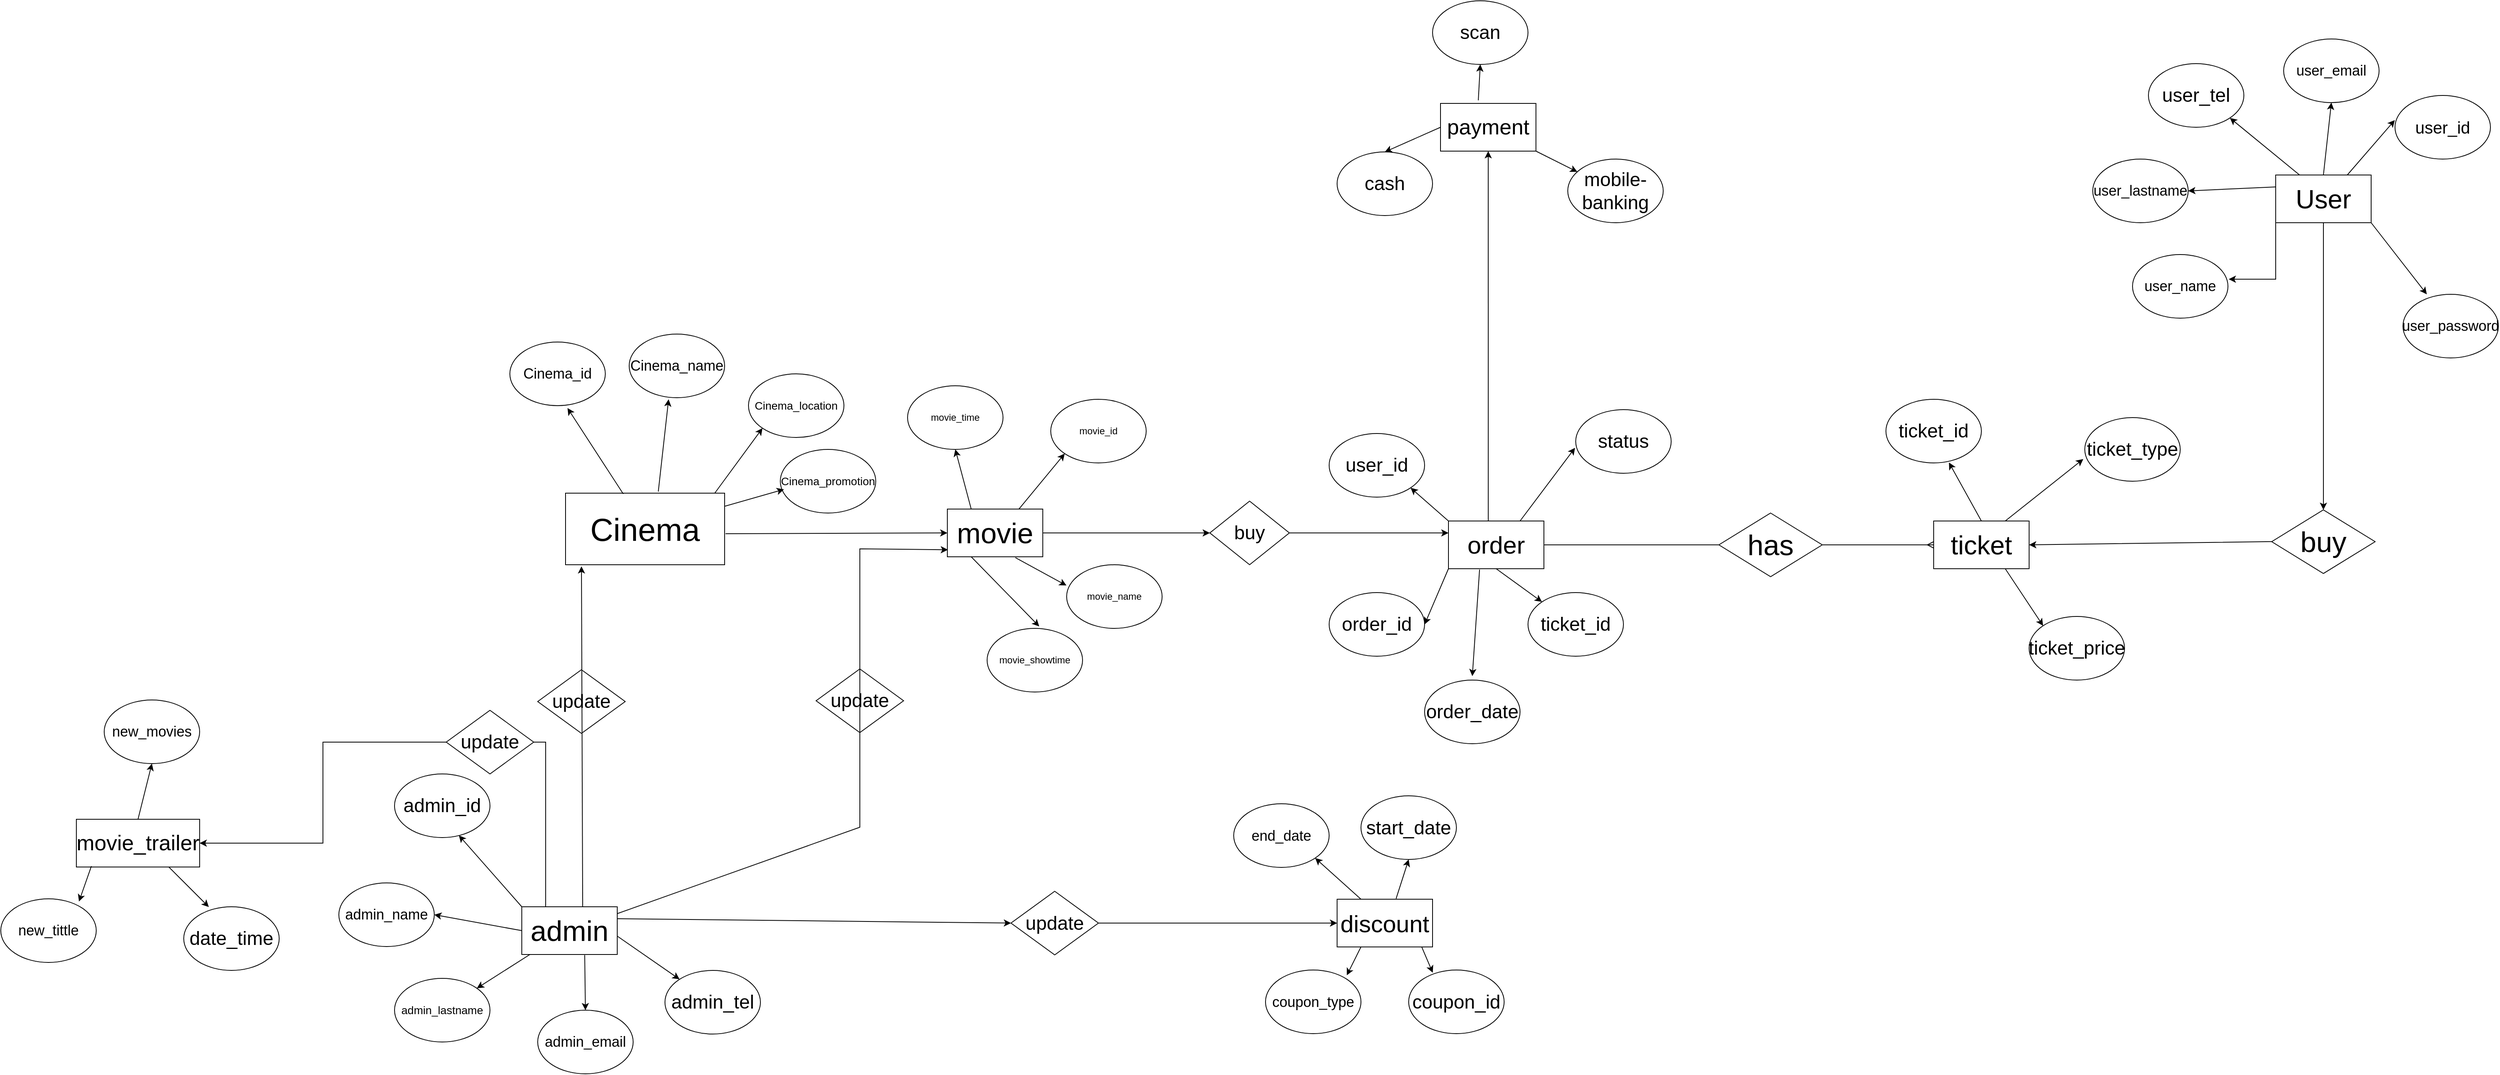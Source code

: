 <mxfile version="21.1.1" type="github">
  <diagram name="Page-1" id="Eb4JMOHM5LO05hsW5jEW">
    <mxGraphModel dx="3042" dy="1317" grid="1" gridSize="10" guides="1" tooltips="1" connect="1" arrows="1" fold="1" page="1" pageScale="1" pageWidth="1169" pageHeight="827" math="0" shadow="0">
      <root>
        <mxCell id="0" />
        <mxCell id="1" parent="0" />
        <mxCell id="aHzTUcXBhPAwV65jqaBN-1" value="&lt;font style=&quot;font-size: 40px;&quot;&gt;Cinema&lt;/font&gt;" style="rounded=0;whiteSpace=wrap;html=1;" parent="1" vertex="1">
          <mxGeometry x="-1290" y="300" width="200" height="90" as="geometry" />
        </mxCell>
        <mxCell id="aHzTUcXBhPAwV65jqaBN-5" value="&lt;font style=&quot;font-size: 14px;&quot;&gt;Cinema_location&lt;/font&gt;" style="ellipse;whiteSpace=wrap;html=1;" parent="1" vertex="1">
          <mxGeometry x="-1060" y="150" width="120" height="80" as="geometry" />
        </mxCell>
        <mxCell id="aHzTUcXBhPAwV65jqaBN-6" value="&lt;font style=&quot;font-size: 18px;&quot;&gt;Cinema_name&lt;/font&gt;" style="ellipse;whiteSpace=wrap;html=1;" parent="1" vertex="1">
          <mxGeometry x="-1210" y="100" width="120" height="80" as="geometry" />
        </mxCell>
        <mxCell id="aHzTUcXBhPAwV65jqaBN-7" value="&lt;font style=&quot;font-size: 18px;&quot;&gt;Cinema_id&lt;/font&gt;" style="ellipse;whiteSpace=wrap;html=1;" parent="1" vertex="1">
          <mxGeometry x="-1360" y="110" width="120" height="80" as="geometry" />
        </mxCell>
        <mxCell id="aHzTUcXBhPAwV65jqaBN-8" value="&lt;font style=&quot;font-size: 14px;&quot;&gt;Cinema_promotion&lt;/font&gt;" style="ellipse;whiteSpace=wrap;html=1;" parent="1" vertex="1">
          <mxGeometry x="-1020" y="245" width="120" height="80" as="geometry" />
        </mxCell>
        <mxCell id="aHzTUcXBhPAwV65jqaBN-13" value="" style="endArrow=classic;html=1;rounded=0;" parent="1" source="aHzTUcXBhPAwV65jqaBN-1" edge="1">
          <mxGeometry width="50" height="50" relative="1" as="geometry">
            <mxPoint x="-1230" y="330" as="sourcePoint" />
            <mxPoint x="-1015.456" y="295.27" as="targetPoint" />
          </mxGeometry>
        </mxCell>
        <mxCell id="aHzTUcXBhPAwV65jqaBN-14" value="" style="endArrow=classic;html=1;rounded=0;exitX=0.938;exitY=0;exitDx=0;exitDy=0;exitPerimeter=0;entryX=0;entryY=1;entryDx=0;entryDy=0;" parent="1" source="aHzTUcXBhPAwV65jqaBN-1" target="aHzTUcXBhPAwV65jqaBN-5" edge="1">
          <mxGeometry width="50" height="50" relative="1" as="geometry">
            <mxPoint x="-1080" y="327" as="sourcePoint" />
            <mxPoint x="-1005" y="306" as="targetPoint" />
          </mxGeometry>
        </mxCell>
        <mxCell id="aHzTUcXBhPAwV65jqaBN-15" value="" style="endArrow=classic;html=1;rounded=0;entryX=0.413;entryY=1.025;entryDx=0;entryDy=0;entryPerimeter=0;exitX=0.583;exitY=-0.022;exitDx=0;exitDy=0;exitPerimeter=0;" parent="1" source="aHzTUcXBhPAwV65jqaBN-1" target="aHzTUcXBhPAwV65jqaBN-6" edge="1">
          <mxGeometry width="50" height="50" relative="1" as="geometry">
            <mxPoint x="-1230" y="330" as="sourcePoint" />
            <mxPoint x="-1180" y="280" as="targetPoint" />
          </mxGeometry>
        </mxCell>
        <mxCell id="aHzTUcXBhPAwV65jqaBN-16" value="" style="endArrow=classic;html=1;rounded=0;entryX=0.604;entryY=1.038;entryDx=0;entryDy=0;entryPerimeter=0;exitX=0.363;exitY=0.011;exitDx=0;exitDy=0;exitPerimeter=0;" parent="1" source="aHzTUcXBhPAwV65jqaBN-1" target="aHzTUcXBhPAwV65jqaBN-7" edge="1">
          <mxGeometry width="50" height="50" relative="1" as="geometry">
            <mxPoint x="-1230" y="330" as="sourcePoint" />
            <mxPoint x="-1180" y="280" as="targetPoint" />
          </mxGeometry>
        </mxCell>
        <mxCell id="aHzTUcXBhPAwV65jqaBN-26" style="edgeStyle=orthogonalEdgeStyle;rounded=0;orthogonalLoop=1;jettySize=auto;html=1;exitX=0;exitY=1;exitDx=0;exitDy=0;entryX=1.008;entryY=0.387;entryDx=0;entryDy=0;entryPerimeter=0;" parent="1" source="aHzTUcXBhPAwV65jqaBN-17" target="aHzTUcXBhPAwV65jqaBN-20" edge="1">
          <mxGeometry relative="1" as="geometry" />
        </mxCell>
        <mxCell id="aHzTUcXBhPAwV65jqaBN-17" value="&lt;font style=&quot;font-size: 33px;&quot;&gt;User&lt;/font&gt;" style="whiteSpace=wrap;html=1;" parent="1" vertex="1">
          <mxGeometry x="860" y="-100" width="120" height="60" as="geometry" />
        </mxCell>
        <mxCell id="aHzTUcXBhPAwV65jqaBN-18" value="&lt;font style=&quot;font-size: 18px;&quot;&gt;user_password&lt;/font&gt;" style="ellipse;whiteSpace=wrap;html=1;" parent="1" vertex="1">
          <mxGeometry x="1020" y="50" width="120" height="80" as="geometry" />
        </mxCell>
        <mxCell id="aHzTUcXBhPAwV65jqaBN-19" value="&lt;font style=&quot;font-size: 18px;&quot;&gt;user_email&lt;/font&gt;" style="ellipse;whiteSpace=wrap;html=1;" parent="1" vertex="1">
          <mxGeometry x="870" y="-271" width="120" height="80" as="geometry" />
        </mxCell>
        <mxCell id="aHzTUcXBhPAwV65jqaBN-20" value="&lt;font style=&quot;font-size: 18px;&quot;&gt;user_name&lt;/font&gt;" style="ellipse;whiteSpace=wrap;html=1;" parent="1" vertex="1">
          <mxGeometry x="680" width="120" height="80" as="geometry" />
        </mxCell>
        <mxCell id="aHzTUcXBhPAwV65jqaBN-21" value="&lt;font style=&quot;font-size: 18px;&quot;&gt;user_lastname&lt;/font&gt;" style="ellipse;whiteSpace=wrap;html=1;" parent="1" vertex="1">
          <mxGeometry x="630" y="-120" width="120" height="80" as="geometry" />
        </mxCell>
        <mxCell id="aHzTUcXBhPAwV65jqaBN-22" value="&lt;font style=&quot;font-size: 24px;&quot;&gt;user_tel&lt;/font&gt;" style="ellipse;whiteSpace=wrap;html=1;" parent="1" vertex="1">
          <mxGeometry x="700" y="-240" width="120" height="80" as="geometry" />
        </mxCell>
        <mxCell id="aHzTUcXBhPAwV65jqaBN-23" value="&lt;font style=&quot;font-size: 21px;&quot;&gt;user_id&lt;/font&gt;" style="ellipse;whiteSpace=wrap;html=1;" parent="1" vertex="1">
          <mxGeometry x="1010" y="-200" width="120" height="80" as="geometry" />
        </mxCell>
        <mxCell id="aHzTUcXBhPAwV65jqaBN-24" value="" style="endArrow=classic;html=1;rounded=0;exitX=0.25;exitY=0;exitDx=0;exitDy=0;entryX=1;entryY=1;entryDx=0;entryDy=0;" parent="1" source="aHzTUcXBhPAwV65jqaBN-17" target="aHzTUcXBhPAwV65jqaBN-22" edge="1">
          <mxGeometry width="50" height="50" relative="1" as="geometry">
            <mxPoint x="1040" y="-10" as="sourcePoint" />
            <mxPoint x="1090" y="-60" as="targetPoint" />
          </mxGeometry>
        </mxCell>
        <mxCell id="aHzTUcXBhPAwV65jqaBN-25" value="" style="endArrow=classic;html=1;rounded=0;exitX=0;exitY=0.25;exitDx=0;exitDy=0;entryX=1;entryY=0.5;entryDx=0;entryDy=0;" parent="1" source="aHzTUcXBhPAwV65jqaBN-17" target="aHzTUcXBhPAwV65jqaBN-21" edge="1">
          <mxGeometry width="50" height="50" relative="1" as="geometry">
            <mxPoint x="1040" y="-10" as="sourcePoint" />
            <mxPoint x="1090" y="-60" as="targetPoint" />
          </mxGeometry>
        </mxCell>
        <mxCell id="aHzTUcXBhPAwV65jqaBN-28" value="" style="endArrow=classic;html=1;rounded=0;exitX=1;exitY=1;exitDx=0;exitDy=0;entryX=0.25;entryY=0;entryDx=0;entryDy=0;entryPerimeter=0;" parent="1" source="aHzTUcXBhPAwV65jqaBN-17" target="aHzTUcXBhPAwV65jqaBN-18" edge="1">
          <mxGeometry width="50" height="50" relative="1" as="geometry">
            <mxPoint x="1040" y="-10" as="sourcePoint" />
            <mxPoint x="1090" y="-60" as="targetPoint" />
          </mxGeometry>
        </mxCell>
        <mxCell id="aHzTUcXBhPAwV65jqaBN-29" value="" style="endArrow=classic;html=1;rounded=0;exitX=0.75;exitY=0;exitDx=0;exitDy=0;entryX=-0.002;entryY=0.387;entryDx=0;entryDy=0;entryPerimeter=0;" parent="1" source="aHzTUcXBhPAwV65jqaBN-17" target="aHzTUcXBhPAwV65jqaBN-23" edge="1">
          <mxGeometry width="50" height="50" relative="1" as="geometry">
            <mxPoint x="1040" y="-10" as="sourcePoint" />
            <mxPoint x="1090" y="-60" as="targetPoint" />
          </mxGeometry>
        </mxCell>
        <mxCell id="aHzTUcXBhPAwV65jqaBN-39" value="&lt;font style=&quot;font-size: 33px;&quot;&gt;ticket&lt;/font&gt;" style="whiteSpace=wrap;html=1;" parent="1" vertex="1">
          <mxGeometry x="430" y="335" width="120" height="60" as="geometry" />
        </mxCell>
        <mxCell id="aHzTUcXBhPAwV65jqaBN-40" value="&lt;font style=&quot;font-size: 24px;&quot;&gt;ticket_id&lt;/font&gt;" style="ellipse;whiteSpace=wrap;html=1;" parent="1" vertex="1">
          <mxGeometry x="370" y="182" width="120" height="80" as="geometry" />
        </mxCell>
        <mxCell id="aHzTUcXBhPAwV65jqaBN-41" value="&lt;font style=&quot;font-size: 24px;&quot;&gt;ticket_price&lt;/font&gt;" style="ellipse;whiteSpace=wrap;html=1;" parent="1" vertex="1">
          <mxGeometry x="550" y="455" width="120" height="80" as="geometry" />
        </mxCell>
        <mxCell id="aHzTUcXBhPAwV65jqaBN-42" value="&lt;font style=&quot;font-size: 24px;&quot;&gt;ticket_type&lt;/font&gt;" style="ellipse;whiteSpace=wrap;html=1;" parent="1" vertex="1">
          <mxGeometry x="620" y="205" width="120" height="80" as="geometry" />
        </mxCell>
        <mxCell id="aHzTUcXBhPAwV65jqaBN-44" value="" style="endArrow=classic;html=1;rounded=0;entryX=0.66;entryY=0.993;entryDx=0;entryDy=0;exitX=0.5;exitY=0;exitDx=0;exitDy=0;entryPerimeter=0;" parent="1" source="aHzTUcXBhPAwV65jqaBN-39" target="aHzTUcXBhPAwV65jqaBN-40" edge="1">
          <mxGeometry width="50" height="50" relative="1" as="geometry">
            <mxPoint x="460" y="405" as="sourcePoint" />
            <mxPoint x="510" y="355" as="targetPoint" />
          </mxGeometry>
        </mxCell>
        <mxCell id="aHzTUcXBhPAwV65jqaBN-45" value="" style="endArrow=classic;html=1;rounded=0;entryX=0;entryY=0;entryDx=0;entryDy=0;exitX=0.75;exitY=1;exitDx=0;exitDy=0;" parent="1" source="aHzTUcXBhPAwV65jqaBN-39" target="aHzTUcXBhPAwV65jqaBN-41" edge="1">
          <mxGeometry width="50" height="50" relative="1" as="geometry">
            <mxPoint x="460" y="405" as="sourcePoint" />
            <mxPoint x="510" y="355" as="targetPoint" />
          </mxGeometry>
        </mxCell>
        <mxCell id="aHzTUcXBhPAwV65jqaBN-46" value="" style="endArrow=classic;html=1;rounded=0;entryX=-0.016;entryY=0.652;entryDx=0;entryDy=0;entryPerimeter=0;exitX=0.75;exitY=0;exitDx=0;exitDy=0;" parent="1" source="aHzTUcXBhPAwV65jqaBN-39" target="aHzTUcXBhPAwV65jqaBN-42" edge="1">
          <mxGeometry width="50" height="50" relative="1" as="geometry">
            <mxPoint x="460" y="405" as="sourcePoint" />
            <mxPoint x="510" y="355" as="targetPoint" />
          </mxGeometry>
        </mxCell>
        <mxCell id="aHzTUcXBhPAwV65jqaBN-48" value="&lt;font style=&quot;font-size: 27px;&quot;&gt;movie_trailer&lt;/font&gt;" style="rounded=0;whiteSpace=wrap;html=1;" parent="1" vertex="1">
          <mxGeometry x="-1905" y="710" width="155" height="60" as="geometry" />
        </mxCell>
        <mxCell id="aHzTUcXBhPAwV65jqaBN-49" value="&lt;font style=&quot;font-size: 18px;&quot;&gt;new_movies&lt;/font&gt;" style="ellipse;whiteSpace=wrap;html=1;" parent="1" vertex="1">
          <mxGeometry x="-1870" y="560" width="120" height="80" as="geometry" />
        </mxCell>
        <mxCell id="aHzTUcXBhPAwV65jqaBN-50" value="&lt;font style=&quot;font-size: 18px;&quot;&gt;new_tittle&lt;/font&gt;" style="ellipse;whiteSpace=wrap;html=1;" parent="1" vertex="1">
          <mxGeometry x="-2000" y="810" width="120" height="80" as="geometry" />
        </mxCell>
        <mxCell id="aHzTUcXBhPAwV65jqaBN-54" value="&lt;font style=&quot;font-size: 24px;&quot;&gt;date_time&lt;/font&gt;" style="ellipse;whiteSpace=wrap;html=1;" parent="1" vertex="1">
          <mxGeometry x="-1770" y="820" width="120" height="80" as="geometry" />
        </mxCell>
        <mxCell id="aHzTUcXBhPAwV65jqaBN-55" value="" style="endArrow=classic;html=1;rounded=0;entryX=0.5;entryY=1;entryDx=0;entryDy=0;exitX=0.5;exitY=0;exitDx=0;exitDy=0;" parent="1" source="aHzTUcXBhPAwV65jqaBN-48" target="aHzTUcXBhPAwV65jqaBN-49" edge="1">
          <mxGeometry width="50" height="50" relative="1" as="geometry">
            <mxPoint x="-2000" y="760" as="sourcePoint" />
            <mxPoint x="-1950" y="710" as="targetPoint" />
          </mxGeometry>
        </mxCell>
        <mxCell id="aHzTUcXBhPAwV65jqaBN-56" value="" style="endArrow=classic;html=1;rounded=0;entryX=0.819;entryY=0.042;entryDx=0;entryDy=0;entryPerimeter=0;exitX=0.122;exitY=0.982;exitDx=0;exitDy=0;exitPerimeter=0;" parent="1" source="aHzTUcXBhPAwV65jqaBN-48" target="aHzTUcXBhPAwV65jqaBN-50" edge="1">
          <mxGeometry width="50" height="50" relative="1" as="geometry">
            <mxPoint x="-1860" y="780" as="sourcePoint" />
            <mxPoint x="-1950" y="710" as="targetPoint" />
          </mxGeometry>
        </mxCell>
        <mxCell id="aHzTUcXBhPAwV65jqaBN-57" value="" style="endArrow=classic;html=1;rounded=0;entryX=0.263;entryY=0.004;entryDx=0;entryDy=0;entryPerimeter=0;exitX=0.75;exitY=1;exitDx=0;exitDy=0;" parent="1" source="aHzTUcXBhPAwV65jqaBN-48" target="aHzTUcXBhPAwV65jqaBN-54" edge="1">
          <mxGeometry width="50" height="50" relative="1" as="geometry">
            <mxPoint x="-2000" y="760" as="sourcePoint" />
            <mxPoint x="-1940" y="700" as="targetPoint" />
          </mxGeometry>
        </mxCell>
        <mxCell id="aHzTUcXBhPAwV65jqaBN-58" value="&lt;font style=&quot;font-size: 27px;&quot;&gt;payment&lt;/font&gt;" style="whiteSpace=wrap;html=1;" parent="1" vertex="1">
          <mxGeometry x="-190" y="-190" width="120" height="60" as="geometry" />
        </mxCell>
        <mxCell id="aHzTUcXBhPAwV65jqaBN-59" value="&lt;font style=&quot;font-size: 24px;&quot;&gt;mobile-banking&lt;/font&gt;" style="ellipse;whiteSpace=wrap;html=1;" parent="1" vertex="1">
          <mxGeometry x="-30" y="-120" width="120" height="80" as="geometry" />
        </mxCell>
        <mxCell id="aHzTUcXBhPAwV65jqaBN-60" value="&lt;font style=&quot;font-size: 24px;&quot;&gt;cash&lt;/font&gt;" style="ellipse;whiteSpace=wrap;html=1;" parent="1" vertex="1">
          <mxGeometry x="-320" y="-129" width="120" height="80" as="geometry" />
        </mxCell>
        <mxCell id="aHzTUcXBhPAwV65jqaBN-61" value="&lt;font style=&quot;font-size: 24px;&quot;&gt;scan&lt;/font&gt;" style="ellipse;whiteSpace=wrap;html=1;" parent="1" vertex="1">
          <mxGeometry x="-200" y="-319" width="120" height="80" as="geometry" />
        </mxCell>
        <mxCell id="aHzTUcXBhPAwV65jqaBN-62" value="" style="endArrow=classic;html=1;rounded=0;entryX=0.5;entryY=1;entryDx=0;entryDy=0;exitX=0.396;exitY=-0.065;exitDx=0;exitDy=0;exitPerimeter=0;" parent="1" source="aHzTUcXBhPAwV65jqaBN-58" target="aHzTUcXBhPAwV65jqaBN-61" edge="1">
          <mxGeometry width="50" height="50" relative="1" as="geometry">
            <mxPoint x="-170" y="-210" as="sourcePoint" />
            <mxPoint x="-120" y="-260" as="targetPoint" />
          </mxGeometry>
        </mxCell>
        <mxCell id="aHzTUcXBhPAwV65jqaBN-63" value="" style="endArrow=classic;html=1;rounded=0;entryX=0.5;entryY=0;entryDx=0;entryDy=0;exitX=0;exitY=0.5;exitDx=0;exitDy=0;" parent="1" source="aHzTUcXBhPAwV65jqaBN-58" target="aHzTUcXBhPAwV65jqaBN-60" edge="1">
          <mxGeometry width="50" height="50" relative="1" as="geometry">
            <mxPoint x="-250" y="-169" as="sourcePoint" />
            <mxPoint x="-358" y="-177" as="targetPoint" />
          </mxGeometry>
        </mxCell>
        <mxCell id="aHzTUcXBhPAwV65jqaBN-64" value="" style="endArrow=classic;html=1;rounded=0;exitX=1;exitY=1;exitDx=0;exitDy=0;" parent="1" source="aHzTUcXBhPAwV65jqaBN-58" target="aHzTUcXBhPAwV65jqaBN-59" edge="1">
          <mxGeometry width="50" height="50" relative="1" as="geometry">
            <mxPoint x="-170" y="-140" as="sourcePoint" />
            <mxPoint x="-228" y="-128" as="targetPoint" />
          </mxGeometry>
        </mxCell>
        <mxCell id="aHzTUcXBhPAwV65jqaBN-65" value="&lt;font style=&quot;font-size: 31px;&quot;&gt;order&lt;/font&gt;" style="whiteSpace=wrap;html=1;" parent="1" vertex="1">
          <mxGeometry x="-180" y="335" width="120" height="60" as="geometry" />
        </mxCell>
        <mxCell id="aHzTUcXBhPAwV65jqaBN-66" value="&lt;font style=&quot;font-size: 24px;&quot;&gt;user_id&lt;/font&gt;" style="ellipse;whiteSpace=wrap;html=1;" parent="1" vertex="1">
          <mxGeometry x="-330" y="225" width="120" height="80" as="geometry" />
        </mxCell>
        <mxCell id="aHzTUcXBhPAwV65jqaBN-67" value="&lt;font style=&quot;font-size: 24px;&quot;&gt;order_id&lt;/font&gt;" style="ellipse;whiteSpace=wrap;html=1;" parent="1" vertex="1">
          <mxGeometry x="-330" y="425" width="120" height="80" as="geometry" />
        </mxCell>
        <mxCell id="aHzTUcXBhPAwV65jqaBN-68" value="&lt;font style=&quot;font-size: 24px;&quot;&gt;order_date&lt;/font&gt;" style="ellipse;whiteSpace=wrap;html=1;" parent="1" vertex="1">
          <mxGeometry x="-210" y="535" width="120" height="80" as="geometry" />
        </mxCell>
        <mxCell id="aHzTUcXBhPAwV65jqaBN-69" value="&lt;font style=&quot;font-size: 24px;&quot;&gt;ticket_id&lt;/font&gt;" style="ellipse;whiteSpace=wrap;html=1;" parent="1" vertex="1">
          <mxGeometry x="-80" y="425" width="120" height="80" as="geometry" />
        </mxCell>
        <mxCell id="aHzTUcXBhPAwV65jqaBN-70" value="&lt;font style=&quot;font-size: 24px;&quot;&gt;status&lt;/font&gt;" style="ellipse;whiteSpace=wrap;html=1;" parent="1" vertex="1">
          <mxGeometry x="-20" y="195" width="120" height="80" as="geometry" />
        </mxCell>
        <mxCell id="aHzTUcXBhPAwV65jqaBN-71" value="" style="endArrow=classic;html=1;rounded=0;entryX=1;entryY=1;entryDx=0;entryDy=0;exitX=0;exitY=0;exitDx=0;exitDy=0;" parent="1" source="aHzTUcXBhPAwV65jqaBN-65" target="aHzTUcXBhPAwV65jqaBN-66" edge="1">
          <mxGeometry width="50" height="50" relative="1" as="geometry">
            <mxPoint x="-320" y="305" as="sourcePoint" />
            <mxPoint x="-270" y="255" as="targetPoint" />
          </mxGeometry>
        </mxCell>
        <mxCell id="aHzTUcXBhPAwV65jqaBN-74" value="" style="endArrow=classic;html=1;rounded=0;entryX=1;entryY=0.5;entryDx=0;entryDy=0;exitX=0;exitY=1;exitDx=0;exitDy=0;" parent="1" source="aHzTUcXBhPAwV65jqaBN-65" target="aHzTUcXBhPAwV65jqaBN-67" edge="1">
          <mxGeometry width="50" height="50" relative="1" as="geometry">
            <mxPoint x="-150" y="365" as="sourcePoint" />
            <mxPoint x="-198" y="323" as="targetPoint" />
          </mxGeometry>
        </mxCell>
        <mxCell id="aHzTUcXBhPAwV65jqaBN-75" value="" style="endArrow=classic;html=1;rounded=0;entryX=0;entryY=0;entryDx=0;entryDy=0;exitX=0.5;exitY=1;exitDx=0;exitDy=0;" parent="1" source="aHzTUcXBhPAwV65jqaBN-65" target="aHzTUcXBhPAwV65jqaBN-69" edge="1">
          <mxGeometry width="50" height="50" relative="1" as="geometry">
            <mxPoint x="-320" y="305" as="sourcePoint" />
            <mxPoint x="-270" y="255" as="targetPoint" />
          </mxGeometry>
        </mxCell>
        <mxCell id="aHzTUcXBhPAwV65jqaBN-76" value="" style="endArrow=classic;html=1;rounded=0;exitX=0.326;exitY=1.018;exitDx=0;exitDy=0;exitPerimeter=0;" parent="1" source="aHzTUcXBhPAwV65jqaBN-65" edge="1">
          <mxGeometry width="50" height="50" relative="1" as="geometry">
            <mxPoint x="-180" y="395" as="sourcePoint" />
            <mxPoint x="-150" y="530" as="targetPoint" />
          </mxGeometry>
        </mxCell>
        <mxCell id="aHzTUcXBhPAwV65jqaBN-77" value="" style="endArrow=classic;html=1;rounded=0;entryX=-0.007;entryY=0.6;entryDx=0;entryDy=0;entryPerimeter=0;exitX=0.75;exitY=0;exitDx=0;exitDy=0;" parent="1" source="aHzTUcXBhPAwV65jqaBN-65" target="aHzTUcXBhPAwV65jqaBN-70" edge="1">
          <mxGeometry width="50" height="50" relative="1" as="geometry">
            <mxPoint x="-180" y="395" as="sourcePoint" />
            <mxPoint x="-130" y="345" as="targetPoint" />
          </mxGeometry>
        </mxCell>
        <mxCell id="aHzTUcXBhPAwV65jqaBN-81" value="" style="edgeStyle=entityRelationEdgeStyle;fontSize=12;html=1;endArrow=ERmany;rounded=0;exitX=1;exitY=0.5;exitDx=0;exitDy=0;entryX=0;entryY=0.5;entryDx=0;entryDy=0;" parent="1" source="aHzTUcXBhPAwV65jqaBN-65" target="aHzTUcXBhPAwV65jqaBN-39" edge="1">
          <mxGeometry width="100" height="100" relative="1" as="geometry">
            <mxPoint x="140" y="455" as="sourcePoint" />
            <mxPoint x="240" y="355" as="targetPoint" />
          </mxGeometry>
        </mxCell>
        <mxCell id="aHzTUcXBhPAwV65jqaBN-87" value="&lt;font style=&quot;font-size: 24px;&quot;&gt;buy&lt;/font&gt;" style="rhombus;whiteSpace=wrap;html=1;" parent="1" vertex="1">
          <mxGeometry x="-480" y="310" width="100" height="80" as="geometry" />
        </mxCell>
        <mxCell id="aHzTUcXBhPAwV65jqaBN-89" value="" style="endArrow=classic;html=1;rounded=0;exitX=1;exitY=0.5;exitDx=0;exitDy=0;entryX=0;entryY=0.25;entryDx=0;entryDy=0;" parent="1" source="aHzTUcXBhPAwV65jqaBN-87" target="aHzTUcXBhPAwV65jqaBN-65" edge="1">
          <mxGeometry width="50" height="50" relative="1" as="geometry">
            <mxPoint x="-260" y="402" as="sourcePoint" />
            <mxPoint x="-210" y="352" as="targetPoint" />
          </mxGeometry>
        </mxCell>
        <mxCell id="aHzTUcXBhPAwV65jqaBN-92" value="&lt;font style=&quot;font-size: 36px;&quot;&gt;has&lt;/font&gt;" style="rhombus;whiteSpace=wrap;html=1;" parent="1" vertex="1">
          <mxGeometry x="160" y="325" width="130" height="80" as="geometry" />
        </mxCell>
        <mxCell id="aHzTUcXBhPAwV65jqaBN-93" value="&lt;font style=&quot;font-size: 36px;&quot;&gt;admin&lt;/font&gt;" style="whiteSpace=wrap;html=1;" parent="1" vertex="1">
          <mxGeometry x="-1345" y="820" width="120" height="60" as="geometry" />
        </mxCell>
        <mxCell id="aHzTUcXBhPAwV65jqaBN-94" value="&lt;font style=&quot;font-size: 14px;&quot;&gt;admin_lastname&lt;/font&gt;" style="ellipse;whiteSpace=wrap;html=1;" parent="1" vertex="1">
          <mxGeometry x="-1505" y="910" width="120" height="80" as="geometry" />
        </mxCell>
        <mxCell id="aHzTUcXBhPAwV65jqaBN-95" value="&lt;font style=&quot;font-size: 18px;&quot;&gt;admin_email&lt;/font&gt;" style="ellipse;whiteSpace=wrap;html=1;" parent="1" vertex="1">
          <mxGeometry x="-1325" y="950" width="120" height="80" as="geometry" />
        </mxCell>
        <mxCell id="aHzTUcXBhPAwV65jqaBN-96" value="&lt;font style=&quot;font-size: 18px;&quot;&gt;admin_name&lt;/font&gt;" style="ellipse;whiteSpace=wrap;html=1;" parent="1" vertex="1">
          <mxGeometry x="-1575" y="790" width="120" height="80" as="geometry" />
        </mxCell>
        <mxCell id="aHzTUcXBhPAwV65jqaBN-97" value="&lt;font style=&quot;font-size: 24px;&quot;&gt;admin_tel&lt;/font&gt;" style="ellipse;whiteSpace=wrap;html=1;" parent="1" vertex="1">
          <mxGeometry x="-1165" y="900" width="120" height="80" as="geometry" />
        </mxCell>
        <mxCell id="aHzTUcXBhPAwV65jqaBN-98" value="&lt;font style=&quot;font-size: 24px;&quot;&gt;admin_id&lt;/font&gt;" style="ellipse;whiteSpace=wrap;html=1;" parent="1" vertex="1">
          <mxGeometry x="-1505" y="653" width="120" height="80" as="geometry" />
        </mxCell>
        <mxCell id="aHzTUcXBhPAwV65jqaBN-99" value="" style="endArrow=classic;html=1;rounded=0;entryX=0.674;entryY=0.965;entryDx=0;entryDy=0;exitX=0;exitY=0;exitDx=0;exitDy=0;entryPerimeter=0;" parent="1" source="aHzTUcXBhPAwV65jqaBN-93" target="aHzTUcXBhPAwV65jqaBN-98" edge="1">
          <mxGeometry width="50" height="50" relative="1" as="geometry">
            <mxPoint x="-1165" y="790" as="sourcePoint" />
            <mxPoint x="-1115" y="740" as="targetPoint" />
          </mxGeometry>
        </mxCell>
        <mxCell id="aHzTUcXBhPAwV65jqaBN-100" value="" style="endArrow=classic;html=1;rounded=0;exitX=1;exitY=0.615;exitDx=0;exitDy=0;exitPerimeter=0;" parent="1" source="aHzTUcXBhPAwV65jqaBN-93" target="aHzTUcXBhPAwV65jqaBN-97" edge="1">
          <mxGeometry width="50" height="50" relative="1" as="geometry">
            <mxPoint x="-1215" y="845" as="sourcePoint" />
            <mxPoint x="-1105" y="840" as="targetPoint" />
          </mxGeometry>
        </mxCell>
        <mxCell id="aHzTUcXBhPAwV65jqaBN-101" value="" style="endArrow=classic;html=1;rounded=0;entryX=0.5;entryY=0;entryDx=0;entryDy=0;exitX=0.659;exitY=1.012;exitDx=0;exitDy=0;exitPerimeter=0;" parent="1" source="aHzTUcXBhPAwV65jqaBN-93" target="aHzTUcXBhPAwV65jqaBN-95" edge="1">
          <mxGeometry width="50" height="50" relative="1" as="geometry">
            <mxPoint x="-1165" y="790" as="sourcePoint" />
            <mxPoint x="-1115" y="740" as="targetPoint" />
          </mxGeometry>
        </mxCell>
        <mxCell id="aHzTUcXBhPAwV65jqaBN-102" value="" style="endArrow=classic;html=1;rounded=0;exitX=0.088;exitY=0.996;exitDx=0;exitDy=0;exitPerimeter=0;" parent="1" source="aHzTUcXBhPAwV65jqaBN-93" target="aHzTUcXBhPAwV65jqaBN-94" edge="1">
          <mxGeometry width="50" height="50" relative="1" as="geometry">
            <mxPoint x="-1165" y="790" as="sourcePoint" />
            <mxPoint x="-1115" y="740" as="targetPoint" />
          </mxGeometry>
        </mxCell>
        <mxCell id="aHzTUcXBhPAwV65jqaBN-103" value="" style="endArrow=classic;html=1;rounded=0;entryX=1;entryY=0.5;entryDx=0;entryDy=0;exitX=0;exitY=0.5;exitDx=0;exitDy=0;" parent="1" source="aHzTUcXBhPAwV65jqaBN-93" target="aHzTUcXBhPAwV65jqaBN-96" edge="1">
          <mxGeometry width="50" height="50" relative="1" as="geometry">
            <mxPoint x="-1165" y="790" as="sourcePoint" />
            <mxPoint x="-1115" y="740" as="targetPoint" />
          </mxGeometry>
        </mxCell>
        <mxCell id="aHzTUcXBhPAwV65jqaBN-104" value="" style="endArrow=classic;html=1;rounded=0;entryX=1;entryY=0.5;entryDx=0;entryDy=0;exitX=0.25;exitY=0;exitDx=0;exitDy=0;" parent="1" source="aHzTUcXBhPAwV65jqaBN-93" target="aHzTUcXBhPAwV65jqaBN-48" edge="1">
          <mxGeometry width="50" height="50" relative="1" as="geometry">
            <mxPoint x="-1045" y="653" as="sourcePoint" />
            <mxPoint x="-995" y="603" as="targetPoint" />
            <Array as="points">
              <mxPoint x="-1315" y="613" />
              <mxPoint x="-1595" y="613" />
              <mxPoint x="-1595" y="740" />
            </Array>
          </mxGeometry>
        </mxCell>
        <mxCell id="aHzTUcXBhPAwV65jqaBN-106" value="&lt;font style=&quot;font-size: 24px;&quot;&gt;update&lt;/font&gt;" style="rhombus;whiteSpace=wrap;html=1;" parent="1" vertex="1">
          <mxGeometry x="-1440" y="573" width="110" height="80" as="geometry" />
        </mxCell>
        <mxCell id="wA279mt4gQ892ym-PbaM-1" value="&lt;font style=&quot;font-size: 30px;&quot;&gt;discount&lt;/font&gt;" style="whiteSpace=wrap;html=1;" vertex="1" parent="1">
          <mxGeometry x="-320" y="810.5" width="120" height="60" as="geometry" />
        </mxCell>
        <mxCell id="wA279mt4gQ892ym-PbaM-2" value="&lt;font style=&quot;font-size: 18px;&quot;&gt;end_date&lt;/font&gt;" style="ellipse;whiteSpace=wrap;html=1;" vertex="1" parent="1">
          <mxGeometry x="-450" y="690.5" width="120" height="80" as="geometry" />
        </mxCell>
        <mxCell id="wA279mt4gQ892ym-PbaM-3" value="&lt;font style=&quot;font-size: 24px;&quot;&gt;start_date&lt;/font&gt;" style="ellipse;whiteSpace=wrap;html=1;" vertex="1" parent="1">
          <mxGeometry x="-290" y="680.5" width="120" height="80" as="geometry" />
        </mxCell>
        <mxCell id="wA279mt4gQ892ym-PbaM-4" value="&lt;font style=&quot;font-size: 18px;&quot;&gt;coupon_type&lt;/font&gt;" style="ellipse;whiteSpace=wrap;html=1;" vertex="1" parent="1">
          <mxGeometry x="-410" y="899.5" width="120" height="80" as="geometry" />
        </mxCell>
        <mxCell id="wA279mt4gQ892ym-PbaM-5" value="&lt;font style=&quot;font-size: 24px;&quot;&gt;coupon_id&lt;/font&gt;" style="ellipse;whiteSpace=wrap;html=1;" vertex="1" parent="1">
          <mxGeometry x="-230" y="899.5" width="120" height="80" as="geometry" />
        </mxCell>
        <mxCell id="wA279mt4gQ892ym-PbaM-6" value="" style="endArrow=classic;html=1;rounded=0;entryX=0.5;entryY=1;entryDx=0;entryDy=0;exitX=0.618;exitY=-0.011;exitDx=0;exitDy=0;exitPerimeter=0;" edge="1" parent="1" source="wA279mt4gQ892ym-PbaM-1" target="wA279mt4gQ892ym-PbaM-3">
          <mxGeometry width="50" height="50" relative="1" as="geometry">
            <mxPoint x="-180" y="880.5" as="sourcePoint" />
            <mxPoint x="-130" y="830.5" as="targetPoint" />
          </mxGeometry>
        </mxCell>
        <mxCell id="wA279mt4gQ892ym-PbaM-7" value="" style="endArrow=classic;html=1;rounded=0;entryX=1;entryY=1;entryDx=0;entryDy=0;exitX=0.25;exitY=0;exitDx=0;exitDy=0;" edge="1" parent="1" source="wA279mt4gQ892ym-PbaM-1" target="wA279mt4gQ892ym-PbaM-2">
          <mxGeometry width="50" height="50" relative="1" as="geometry">
            <mxPoint x="-180" y="880.5" as="sourcePoint" />
            <mxPoint x="-130" y="830.5" as="targetPoint" />
          </mxGeometry>
        </mxCell>
        <mxCell id="wA279mt4gQ892ym-PbaM-8" value="" style="endArrow=classic;html=1;rounded=0;entryX=0.852;entryY=0.083;entryDx=0;entryDy=0;exitX=0.25;exitY=1;exitDx=0;exitDy=0;entryPerimeter=0;" edge="1" parent="1" source="wA279mt4gQ892ym-PbaM-1" target="wA279mt4gQ892ym-PbaM-4">
          <mxGeometry width="50" height="50" relative="1" as="geometry">
            <mxPoint x="-180" y="880.5" as="sourcePoint" />
            <mxPoint x="-130" y="830.5" as="targetPoint" />
          </mxGeometry>
        </mxCell>
        <mxCell id="wA279mt4gQ892ym-PbaM-9" value="" style="endArrow=classic;html=1;rounded=0;entryX=0.252;entryY=0.043;entryDx=0;entryDy=0;exitX=0.888;exitY=1.007;exitDx=0;exitDy=0;exitPerimeter=0;entryPerimeter=0;" edge="1" parent="1" source="wA279mt4gQ892ym-PbaM-1" target="wA279mt4gQ892ym-PbaM-5">
          <mxGeometry width="50" height="50" relative="1" as="geometry">
            <mxPoint x="-180" y="880.5" as="sourcePoint" />
            <mxPoint x="-130" y="830.5" as="targetPoint" />
          </mxGeometry>
        </mxCell>
        <mxCell id="wA279mt4gQ892ym-PbaM-10" value="" style="endArrow=classic;html=1;rounded=0;exitX=1;exitY=0.5;exitDx=0;exitDy=0;entryX=0;entryY=0.5;entryDx=0;entryDy=0;" edge="1" parent="1" source="wA279mt4gQ892ym-PbaM-11" target="wA279mt4gQ892ym-PbaM-1">
          <mxGeometry width="50" height="50" relative="1" as="geometry">
            <mxPoint x="-740" y="921.5" as="sourcePoint" />
            <mxPoint x="-690" y="871.5" as="targetPoint" />
          </mxGeometry>
        </mxCell>
        <mxCell id="wA279mt4gQ892ym-PbaM-12" value="" style="endArrow=classic;html=1;rounded=0;exitX=1;exitY=0.25;exitDx=0;exitDy=0;entryX=0;entryY=0.5;entryDx=0;entryDy=0;" edge="1" parent="1" source="aHzTUcXBhPAwV65jqaBN-93" target="wA279mt4gQ892ym-PbaM-11">
          <mxGeometry width="50" height="50" relative="1" as="geometry">
            <mxPoint x="-590" y="872" as="sourcePoint" />
            <mxPoint x="70" y="820" as="targetPoint" />
          </mxGeometry>
        </mxCell>
        <mxCell id="wA279mt4gQ892ym-PbaM-11" value="&lt;font style=&quot;font-size: 24px;&quot;&gt;update&lt;/font&gt;" style="rhombus;whiteSpace=wrap;html=1;" vertex="1" parent="1">
          <mxGeometry x="-730" y="800.5" width="110" height="80" as="geometry" />
        </mxCell>
        <mxCell id="wA279mt4gQ892ym-PbaM-14" value="&lt;font style=&quot;font-size: 36px;&quot;&gt;movie&lt;/font&gt;" style="rounded=0;whiteSpace=wrap;html=1;" vertex="1" parent="1">
          <mxGeometry x="-810" y="320" width="120" height="60" as="geometry" />
        </mxCell>
        <mxCell id="wA279mt4gQ892ym-PbaM-15" value="movie_time" style="ellipse;whiteSpace=wrap;html=1;" vertex="1" parent="1">
          <mxGeometry x="-860" y="165" width="120" height="80" as="geometry" />
        </mxCell>
        <mxCell id="wA279mt4gQ892ym-PbaM-16" value="movie_id" style="ellipse;whiteSpace=wrap;html=1;" vertex="1" parent="1">
          <mxGeometry x="-680" y="182" width="120" height="80" as="geometry" />
        </mxCell>
        <mxCell id="wA279mt4gQ892ym-PbaM-17" value="movie_name" style="ellipse;whiteSpace=wrap;html=1;" vertex="1" parent="1">
          <mxGeometry x="-660" y="390" width="120" height="80" as="geometry" />
        </mxCell>
        <mxCell id="wA279mt4gQ892ym-PbaM-18" value="movie_showtime" style="ellipse;whiteSpace=wrap;html=1;" vertex="1" parent="1">
          <mxGeometry x="-760" y="470" width="120" height="80" as="geometry" />
        </mxCell>
        <mxCell id="wA279mt4gQ892ym-PbaM-19" value="" style="endArrow=classic;html=1;rounded=0;exitX=1.006;exitY=0.567;exitDx=0;exitDy=0;entryX=0;entryY=0.5;entryDx=0;entryDy=0;exitPerimeter=0;" edge="1" parent="1" source="aHzTUcXBhPAwV65jqaBN-1" target="wA279mt4gQ892ym-PbaM-14">
          <mxGeometry width="50" height="50" relative="1" as="geometry">
            <mxPoint x="-450" y="790" as="sourcePoint" />
            <mxPoint x="-400" y="740" as="targetPoint" />
          </mxGeometry>
        </mxCell>
        <mxCell id="wA279mt4gQ892ym-PbaM-20" value="" style="endArrow=classic;html=1;rounded=0;entryX=0;entryY=0.5;entryDx=0;entryDy=0;exitX=1;exitY=0.5;exitDx=0;exitDy=0;" edge="1" parent="1" source="wA279mt4gQ892ym-PbaM-14" target="aHzTUcXBhPAwV65jqaBN-87">
          <mxGeometry width="50" height="50" relative="1" as="geometry">
            <mxPoint x="-730" y="520" as="sourcePoint" />
            <mxPoint x="-680" y="470" as="targetPoint" />
          </mxGeometry>
        </mxCell>
        <mxCell id="wA279mt4gQ892ym-PbaM-21" value="" style="endArrow=classic;html=1;rounded=0;exitX=0.25;exitY=0;exitDx=0;exitDy=0;entryX=0.5;entryY=1;entryDx=0;entryDy=0;" edge="1" parent="1" source="wA279mt4gQ892ym-PbaM-14" target="wA279mt4gQ892ym-PbaM-15">
          <mxGeometry width="50" height="50" relative="1" as="geometry">
            <mxPoint x="-730" y="440" as="sourcePoint" />
            <mxPoint x="-680" y="390" as="targetPoint" />
          </mxGeometry>
        </mxCell>
        <mxCell id="wA279mt4gQ892ym-PbaM-22" value="" style="endArrow=classic;html=1;rounded=0;entryX=0;entryY=1;entryDx=0;entryDy=0;exitX=0.75;exitY=0;exitDx=0;exitDy=0;" edge="1" parent="1" source="wA279mt4gQ892ym-PbaM-14" target="wA279mt4gQ892ym-PbaM-16">
          <mxGeometry width="50" height="50" relative="1" as="geometry">
            <mxPoint x="-730" y="440" as="sourcePoint" />
            <mxPoint x="-680" y="390" as="targetPoint" />
          </mxGeometry>
        </mxCell>
        <mxCell id="wA279mt4gQ892ym-PbaM-23" value="" style="endArrow=classic;html=1;rounded=0;entryX=-0.002;entryY=0.326;entryDx=0;entryDy=0;entryPerimeter=0;exitX=0.713;exitY=1.018;exitDx=0;exitDy=0;exitPerimeter=0;" edge="1" parent="1" source="wA279mt4gQ892ym-PbaM-14" target="wA279mt4gQ892ym-PbaM-17">
          <mxGeometry width="50" height="50" relative="1" as="geometry">
            <mxPoint x="-730" y="440" as="sourcePoint" />
            <mxPoint x="-680" y="390" as="targetPoint" />
          </mxGeometry>
        </mxCell>
        <mxCell id="wA279mt4gQ892ym-PbaM-24" value="" style="endArrow=classic;html=1;rounded=0;exitX=0.25;exitY=1;exitDx=0;exitDy=0;entryX=0.546;entryY=-0.031;entryDx=0;entryDy=0;entryPerimeter=0;" edge="1" parent="1" source="wA279mt4gQ892ym-PbaM-14" target="wA279mt4gQ892ym-PbaM-18">
          <mxGeometry width="50" height="50" relative="1" as="geometry">
            <mxPoint x="-730" y="440" as="sourcePoint" />
            <mxPoint x="-680" y="390" as="targetPoint" />
          </mxGeometry>
        </mxCell>
        <mxCell id="wA279mt4gQ892ym-PbaM-25" value="" style="endArrow=classic;html=1;rounded=0;entryX=0.5;entryY=1;entryDx=0;entryDy=0;exitX=0.417;exitY=0.004;exitDx=0;exitDy=0;exitPerimeter=0;" edge="1" parent="1" source="aHzTUcXBhPAwV65jqaBN-65" target="aHzTUcXBhPAwV65jqaBN-58">
          <mxGeometry width="50" height="50" relative="1" as="geometry">
            <mxPoint x="-260" y="80" as="sourcePoint" />
            <mxPoint x="-210" y="30" as="targetPoint" />
          </mxGeometry>
        </mxCell>
        <mxCell id="wA279mt4gQ892ym-PbaM-26" value="" style="endArrow=classic;html=1;rounded=0;entryX=0.5;entryY=1;entryDx=0;entryDy=0;exitX=0.5;exitY=0;exitDx=0;exitDy=0;" edge="1" parent="1" source="aHzTUcXBhPAwV65jqaBN-17" target="aHzTUcXBhPAwV65jqaBN-19">
          <mxGeometry width="50" height="50" relative="1" as="geometry">
            <mxPoint x="800" y="70" as="sourcePoint" />
            <mxPoint x="850" y="20" as="targetPoint" />
          </mxGeometry>
        </mxCell>
        <mxCell id="wA279mt4gQ892ym-PbaM-27" value="" style="endArrow=classic;html=1;rounded=0;entryX=1;entryY=0.5;entryDx=0;entryDy=0;exitX=0.5;exitY=1;exitDx=0;exitDy=0;" edge="1" parent="1" source="wA279mt4gQ892ym-PbaM-33" target="aHzTUcXBhPAwV65jqaBN-39">
          <mxGeometry width="50" height="50" relative="1" as="geometry">
            <mxPoint x="760" y="220" as="sourcePoint" />
            <mxPoint x="810" y="170" as="targetPoint" />
            <Array as="points">
              <mxPoint x="920" y="360" />
            </Array>
          </mxGeometry>
        </mxCell>
        <mxCell id="wA279mt4gQ892ym-PbaM-28" value="&lt;font style=&quot;font-size: 24px;&quot;&gt;update&lt;/font&gt;" style="rhombus;whiteSpace=wrap;html=1;" vertex="1" parent="1">
          <mxGeometry x="-1325" y="521.98" width="110" height="80" as="geometry" />
        </mxCell>
        <mxCell id="wA279mt4gQ892ym-PbaM-29" value="&lt;font style=&quot;font-size: 24px;&quot;&gt;update&lt;/font&gt;" style="rhombus;whiteSpace=wrap;html=1;" vertex="1" parent="1">
          <mxGeometry x="-975" y="520.98" width="110" height="80" as="geometry" />
        </mxCell>
        <mxCell id="wA279mt4gQ892ym-PbaM-30" value="" style="endArrow=classic;html=1;rounded=0;exitX=0.888;exitY=-0.033;exitDx=0;exitDy=0;exitPerimeter=0;entryX=0.25;entryY=1;entryDx=0;entryDy=0;" edge="1" parent="1">
          <mxGeometry width="50" height="50" relative="1" as="geometry">
            <mxPoint x="-1268.44" y="820" as="sourcePoint" />
            <mxPoint x="-1270" y="391.98" as="targetPoint" />
          </mxGeometry>
        </mxCell>
        <mxCell id="wA279mt4gQ892ym-PbaM-32" value="" style="endArrow=classic;html=1;rounded=0;entryX=0.006;entryY=0.853;entryDx=0;entryDy=0;entryPerimeter=0;" edge="1" parent="1" source="aHzTUcXBhPAwV65jqaBN-93" target="wA279mt4gQ892ym-PbaM-14">
          <mxGeometry width="50" height="50" relative="1" as="geometry">
            <mxPoint x="-1030" y="670" as="sourcePoint" />
            <mxPoint x="-920" y="370" as="targetPoint" />
            <Array as="points">
              <mxPoint x="-920" y="720" />
              <mxPoint x="-920" y="370" />
            </Array>
          </mxGeometry>
        </mxCell>
        <mxCell id="wA279mt4gQ892ym-PbaM-34" value="" style="endArrow=classic;html=1;rounded=0;entryX=0.5;entryY=0;entryDx=0;entryDy=0;exitX=0.5;exitY=1;exitDx=0;exitDy=0;" edge="1" parent="1" source="aHzTUcXBhPAwV65jqaBN-17" target="wA279mt4gQ892ym-PbaM-33">
          <mxGeometry width="50" height="50" relative="1" as="geometry">
            <mxPoint x="920" y="-40" as="sourcePoint" />
            <mxPoint x="550" y="365" as="targetPoint" />
            <Array as="points" />
          </mxGeometry>
        </mxCell>
        <mxCell id="wA279mt4gQ892ym-PbaM-33" value="&lt;font style=&quot;font-size: 36px;&quot;&gt;buy&lt;/font&gt;" style="rhombus;whiteSpace=wrap;html=1;" vertex="1" parent="1">
          <mxGeometry x="855" y="321" width="130" height="80" as="geometry" />
        </mxCell>
      </root>
    </mxGraphModel>
  </diagram>
</mxfile>
